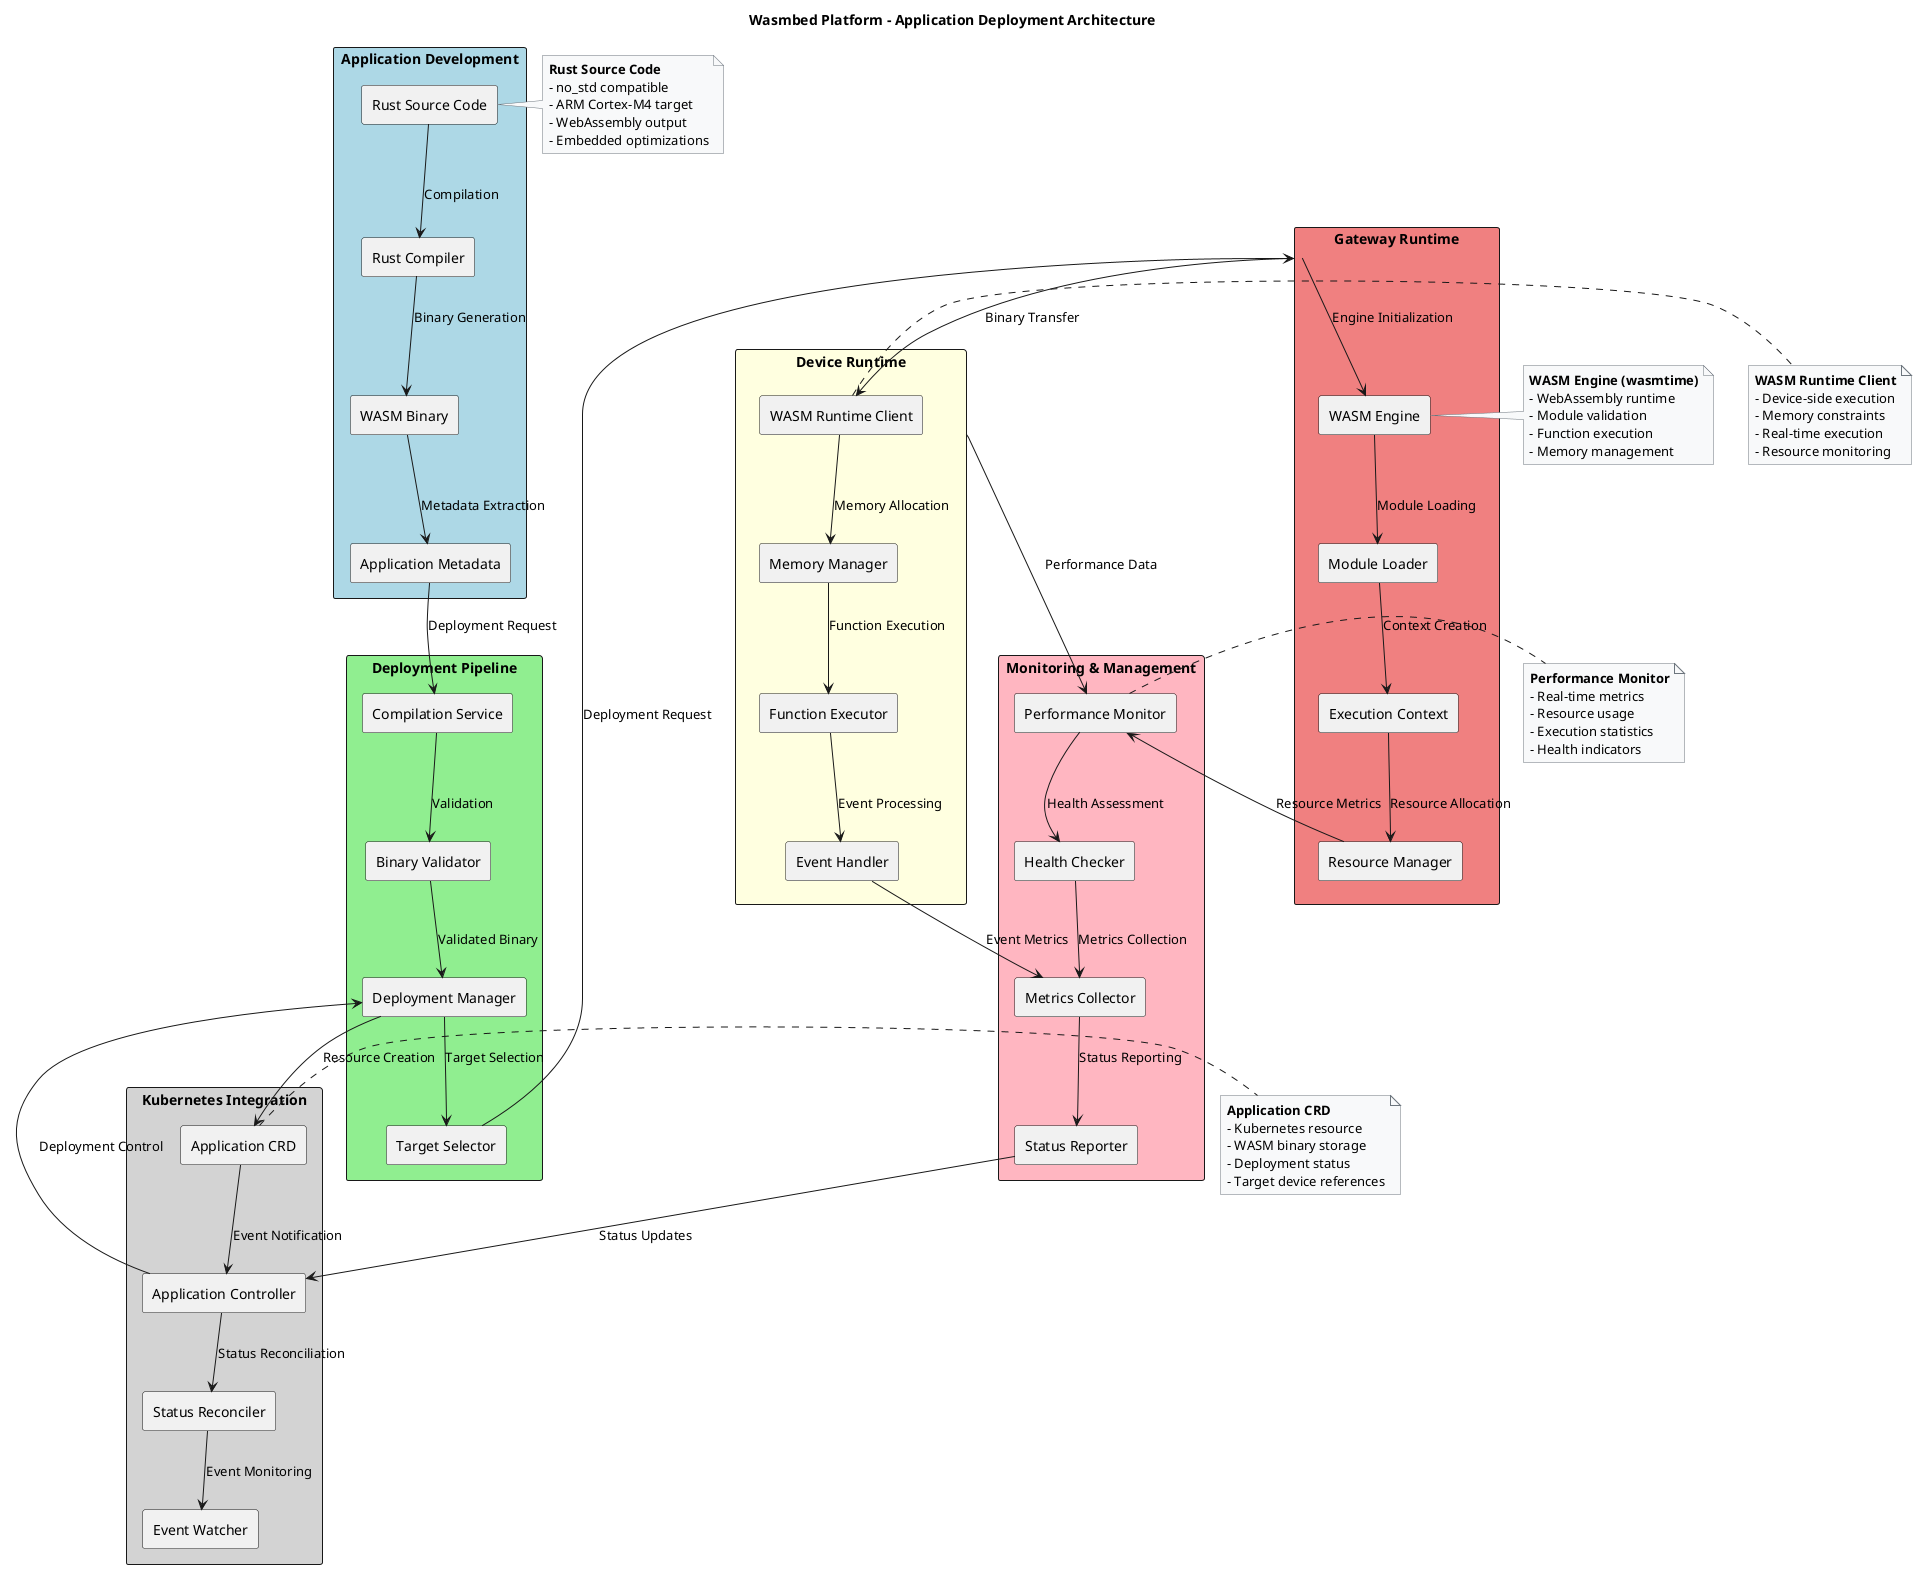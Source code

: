 ' SPDX-License-Identifier: CC-BY-4.0
' Copyright © 2025 Wasmbed contributors

@startuml
title Wasmbed Platform - Application Deployment Architecture

skinparam backgroundColor #FFFFFF
skinparam componentStyle rectangle
skinparam packageStyle rectangle
skinparam noteBackgroundColor #F8F9FA
skinparam noteBorderColor #6C757D
skinparam direction top to bottom

package "Application Development" as AppDev #LightBlue {
    component [Rust Source Code] as RustCode
    component [Rust Compiler] as RustCompiler
    component [WASM Binary] as WASMBinary
    component [Application Metadata] as AppMetadata
}

package "Deployment Pipeline" as DeployPipe #LightGreen {
    component [Compilation Service] as CompileService
    component [Binary Validator] as BinaryValidator
    component [Deployment Manager] as DeployManager
    component [Target Selector] as TargetSelector
}

package "Gateway Runtime" as GatewayRT #LightCoral {
    component [WASM Engine] as WASMEngine
    component [Module Loader] as ModuleLoader
    component [Execution Context] as ExecContext
    component [Resource Manager] as ResourceMgr
}

package "Device Runtime" as DeviceRT #LightYellow {
    component [WASM Runtime Client] as WASMClient
    component [Memory Manager] as MemManager
    component [Function Executor] as FuncExecutor
    component [Event Handler] as EventHandler
}

package "Monitoring & Management" as MonitorMgmt #LightPink {
    component [Performance Monitor] as PerfMonitor
    component [Health Checker] as HealthChecker
    component [Metrics Collector] as MetricsCollector
    component [Status Reporter] as StatusReporter
}

package "Kubernetes Integration" as K8SInt #LightGray {
    component [Application CRD] as AppCRD
    component [Application Controller] as AppController
    component [Status Reconciler] as StatusReconciler
    component [Event Watcher] as EventWatcher
}

' Application Development Connections
RustCode --> RustCompiler : Compilation
RustCompiler --> WASMBinary : Binary Generation
WASMBinary --> AppMetadata : Metadata Extraction
AppMetadata --> CompileService : Deployment Request

' Deployment Pipeline Connections
CompileService --> BinaryValidator : Validation
BinaryValidator --> DeployManager : Validated Binary
DeployManager --> TargetSelector : Target Selection
TargetSelector --> GatewayRT : Deployment Request

' Gateway Runtime Connections
GatewayRT --> WASMEngine : Engine Initialization
WASMEngine --> ModuleLoader : Module Loading
ModuleLoader --> ExecContext : Context Creation
ExecContext --> ResourceMgr : Resource Allocation

' Device Runtime Connections
GatewayRT --> WASMClient : Binary Transfer
WASMClient --> MemManager : Memory Allocation
MemManager --> FuncExecutor : Function Execution
FuncExecutor --> EventHandler : Event Processing

' Monitoring & Management Connections
DeviceRT --> PerfMonitor : Performance Data
PerfMonitor --> HealthChecker : Health Assessment
HealthChecker --> MetricsCollector : Metrics Collection
MetricsCollector --> StatusReporter : Status Reporting

' Kubernetes Integration Connections
DeployManager --> AppCRD : Resource Creation
AppCRD --> AppController : Event Notification
AppController --> StatusReconciler : Status Reconciliation
StatusReconciler --> EventWatcher : Event Monitoring

' Cross-Layer Connections
StatusReporter --> AppController : Status Updates
AppController --> DeployManager : Deployment Control
ResourceMgr --> PerfMonitor : Resource Metrics
EventHandler --> MetricsCollector : Event Metrics

note right of RustCode
  **Rust Source Code**
  - no_std compatible
  - ARM Cortex-M4 target
  - WebAssembly output
  - Embedded optimizations
end note

note right of WASMEngine
  **WASM Engine (wasmtime)**
  - WebAssembly runtime
  - Module validation
  - Function execution
  - Memory management
end note

note right of WASMClient
  **WASM Runtime Client**
  - Device-side execution
  - Memory constraints
  - Real-time execution
  - Resource monitoring
end note

note right of AppCRD
  **Application CRD**
  - Kubernetes resource
  - WASM binary storage
  - Deployment status
  - Target device references
end note

note right of PerfMonitor
  **Performance Monitor**
  - Real-time metrics
  - Resource usage
  - Execution statistics
  - Health indicators
end note

@enduml
